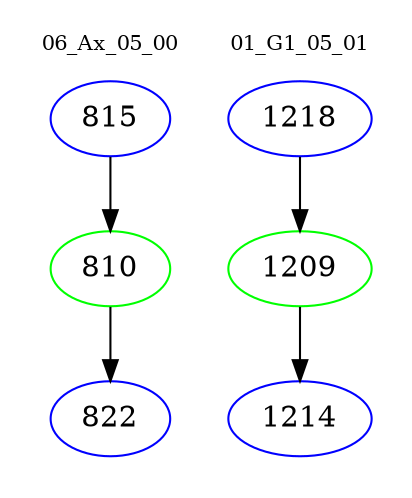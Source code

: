 digraph{
subgraph cluster_0 {
color = white
label = "06_Ax_05_00";
fontsize=10;
T0_815 [label="815", color="blue"]
T0_815 -> T0_810 [color="black"]
T0_810 [label="810", color="green"]
T0_810 -> T0_822 [color="black"]
T0_822 [label="822", color="blue"]
}
subgraph cluster_1 {
color = white
label = "01_G1_05_01";
fontsize=10;
T1_1218 [label="1218", color="blue"]
T1_1218 -> T1_1209 [color="black"]
T1_1209 [label="1209", color="green"]
T1_1209 -> T1_1214 [color="black"]
T1_1214 [label="1214", color="blue"]
}
}
